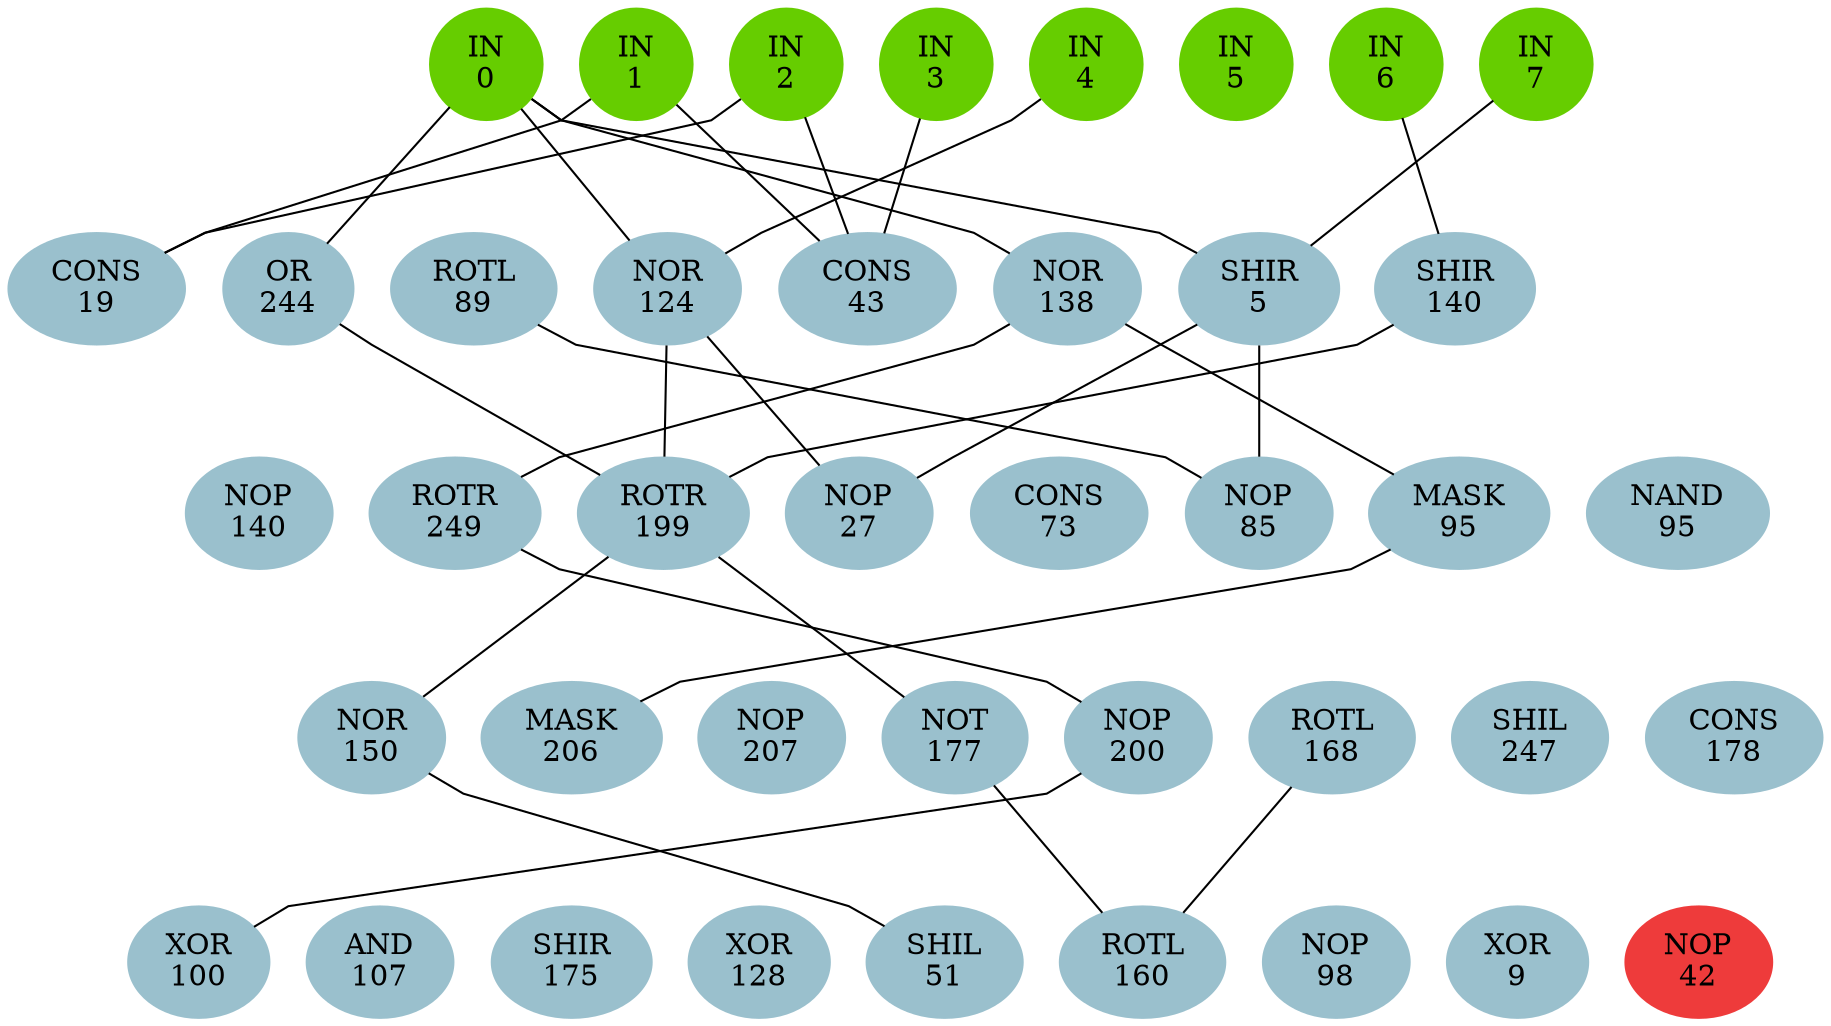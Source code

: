 graph EACircuit {
rankdir=BT;
ranksep=0.75;
ordering=out;
splines=polyline;
node [style=filled, color=lightblue2];

{ rank=same;
node [color=chartreuse3];
"-1_0"[label="IN\n0"];
node [color=chartreuse3];
"-1_1"[label="IN\n1"];
node [color=chartreuse3];
"-1_2"[label="IN\n2"];
node [color=chartreuse3];
"-1_3"[label="IN\n3"];
node [color=chartreuse3];
"-1_4"[label="IN\n4"];
node [color=chartreuse3];
"-1_5"[label="IN\n5"];
node [color=chartreuse3];
"-1_6"[label="IN\n6"];
node [color=chartreuse3];
"-1_7"[label="IN\n7"];
}
{ rank=same;
node [color=lightblue3];
"0_0"[label="CONS\n19"];
node [color=lightblue3];
"0_1"[label="OR\n244"];
node [color=lightblue3];
"0_2"[label="ROTL\n89"];
node [color=lightblue3];
"0_3"[label="NOR\n124"];
node [color=lightblue3];
"0_4"[label="CONS\n43"];
node [color=lightblue3];
"0_5"[label="NOR\n138"];
node [color=lightblue3];
"0_6"[label="SHIR\n5"];
node [color=lightblue3];
"0_7"[label="SHIR\n140"];
}
{ rank=same;
node [color=lightblue3];
"1_0"[label="NOP\n140"];
node [color=lightblue3];
"1_1"[label="ROTR\n249"];
node [color=lightblue3];
"1_2"[label="ROTR\n199"];
node [color=lightblue3];
"1_3"[label="NOP\n27"];
node [color=lightblue3];
"1_4"[label="CONS\n73"];
node [color=lightblue3];
"1_5"[label="NOP\n85"];
node [color=lightblue3];
"1_6"[label="MASK\n95"];
node [color=lightblue3];
"1_7"[label="NAND\n95"];
}
{ rank=same;
node [color=lightblue3];
"2_0"[label="NOR\n150"];
node [color=lightblue3];
"2_1"[label="MASK\n206"];
node [color=lightblue3];
"2_2"[label="NOP\n207"];
node [color=lightblue3];
"2_3"[label="NOT\n177"];
node [color=lightblue3];
"2_4"[label="NOP\n200"];
node [color=lightblue3];
"2_5"[label="ROTL\n168"];
node [color=lightblue3];
"2_6"[label="SHIL\n247"];
node [color=lightblue3];
"2_7"[label="CONS\n178"];
}
{ rank=same;
node [color=lightblue3];
"3_0"[label="XOR\n100"];
node [color=lightblue3];
"3_1"[label="AND\n107"];
node [color=lightblue3];
"3_2"[label="SHIR\n175"];
node [color=lightblue3];
"3_3"[label="XOR\n128"];
node [color=lightblue3];
"3_4"[label="SHIL\n51"];
node [color=lightblue3];
"3_5"[label="ROTL\n160"];
node [color=lightblue3];
"3_6"[label="NOP\n98"];
node [color=lightblue3];
"3_7"[label="XOR\n9"];
}
{ rank=same;
node [color=brown2];
"4_0"[label="NOP\n42"];
}
edge[style=invis];
"-1_0" -- "-1_1" -- "-1_2" -- "-1_3" -- "-1_4" -- "-1_5" -- "-1_6" -- "-1_7";
"0_0" -- "0_1" -- "0_2" -- "0_3" -- "0_4" -- "0_5" -- "0_6" -- "0_7";
"1_0" -- "1_1" -- "1_2" -- "1_3" -- "1_4" -- "1_5" -- "1_6" -- "1_7";
"2_0" -- "2_1" -- "2_2" -- "2_3" -- "2_4" -- "2_5" -- "2_6" -- "2_7";
"3_0" -- "3_1" -- "3_2" -- "3_3" -- "3_4" -- "3_5" -- "3_6" -- "3_7";
"4_0" -- "4_0";
edge[style=solid];
"0_0" -- "-1_1";
"0_0" -- "-1_2";
"0_1" -- "-1_0";
"0_3" -- "-1_0";
"0_3" -- "-1_4";
"0_4" -- "-1_1";
"0_4" -- "-1_2";
"0_4" -- "-1_3";
"0_5" -- "-1_0";
"0_6" -- "-1_0";
"0_6" -- "-1_7";
"0_7" -- "-1_6";
"1_1" -- "0_5";
"1_2" -- "0_1";
"1_2" -- "0_3";
"1_2" -- "0_7";
"1_3" -- "0_3";
"1_3" -- "0_6";
"1_5" -- "0_2";
"1_5" -- "0_6";
"1_6" -- "0_5";
"2_0" -- "1_2";
"2_1" -- "1_6";
"2_3" -- "1_2";
"2_4" -- "1_1";
"3_0" -- "2_4";
"3_4" -- "2_0";
"3_5" -- "2_3";
"3_5" -- "2_5";
}